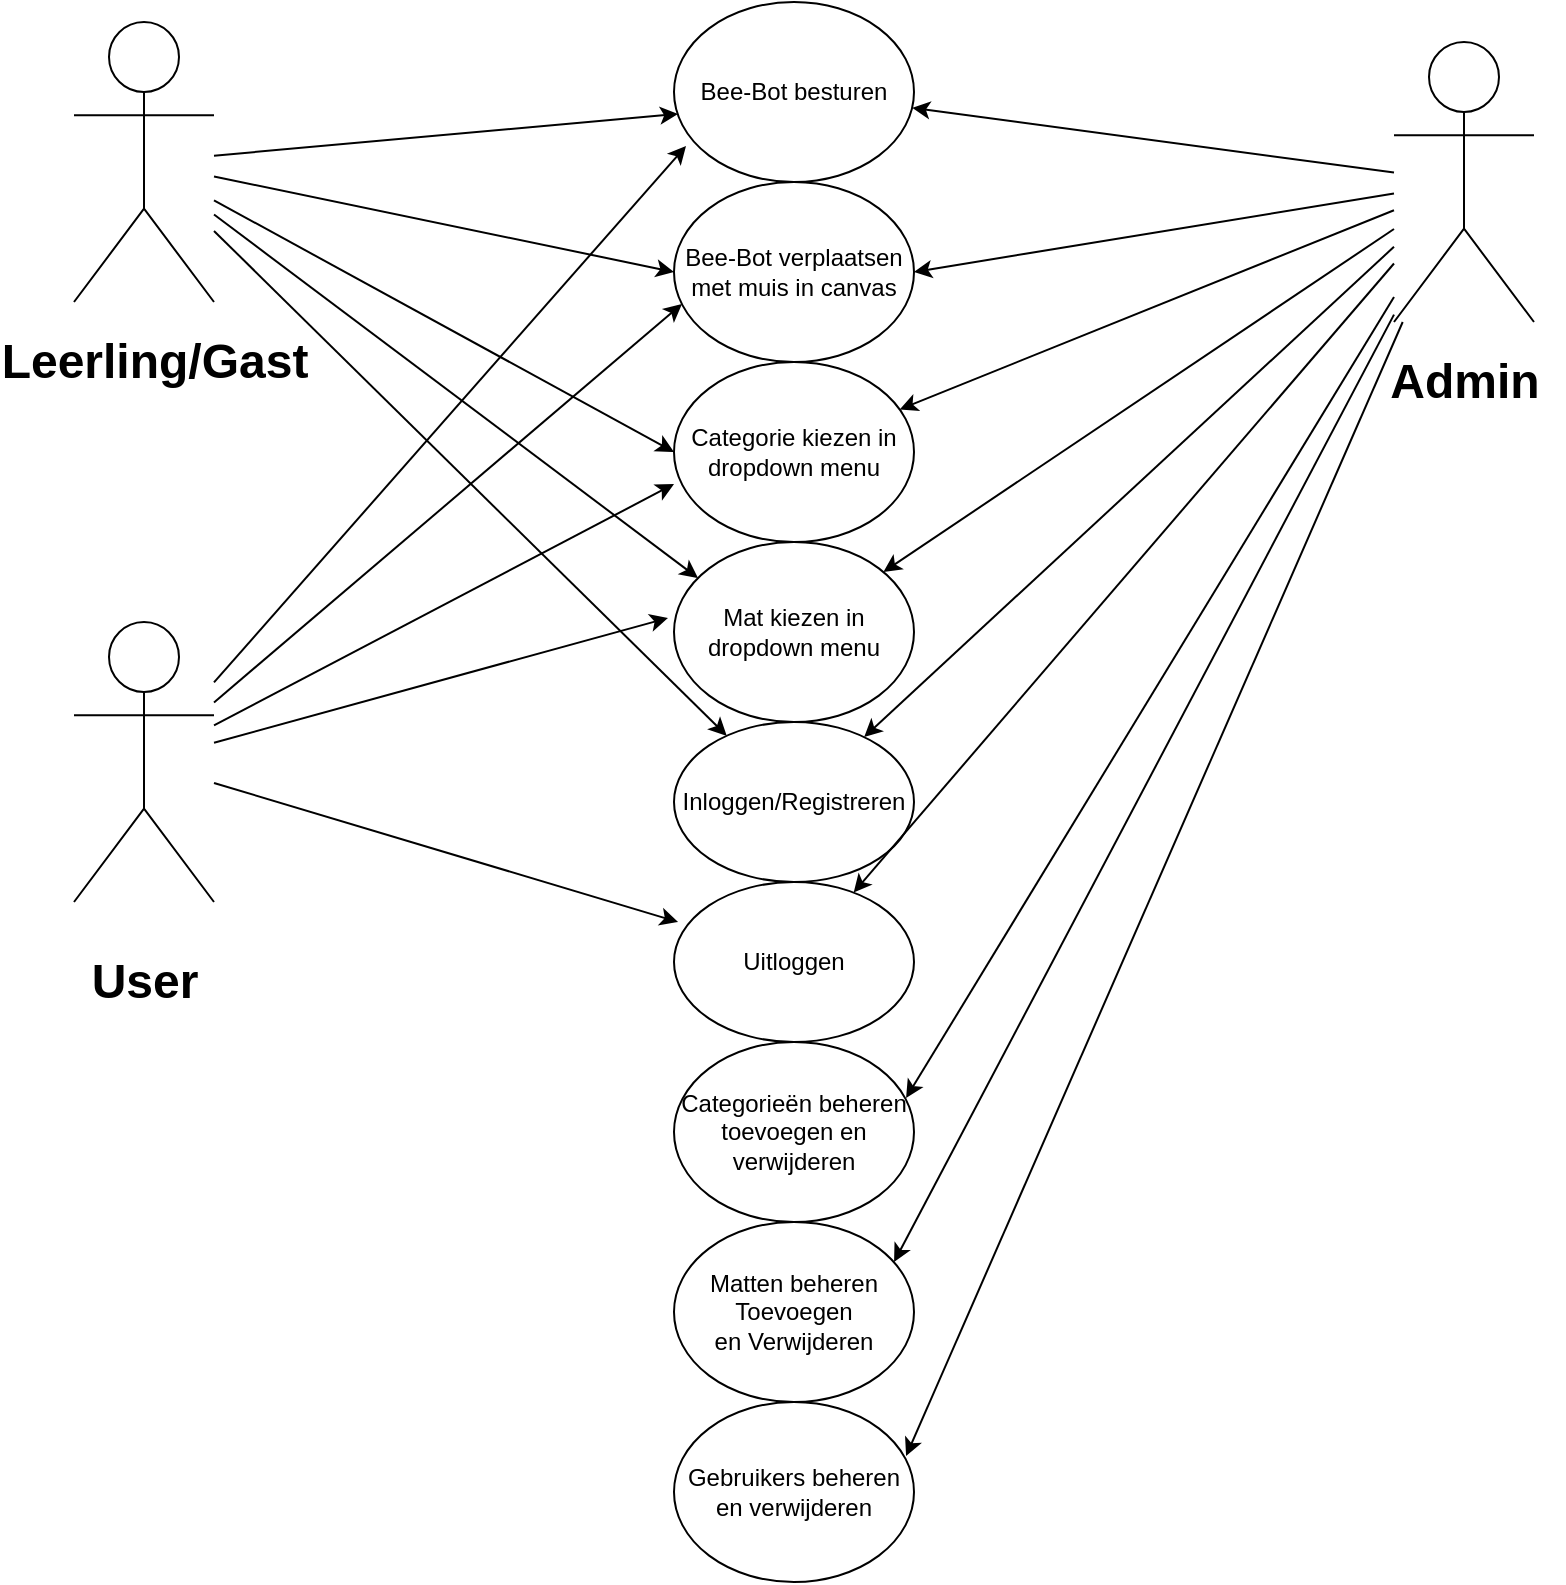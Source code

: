 <mxfile version="14.6.12" type="device"><diagram id="R2lEEEUBdFMjLlhIrx00" name="Page-1"><mxGraphModel dx="1422" dy="763" grid="1" gridSize="10" guides="1" tooltips="1" connect="1" arrows="1" fold="1" page="1" pageScale="1" pageWidth="850" pageHeight="1100" math="0" shadow="0" extFonts="Permanent Marker^https://fonts.googleapis.com/css?family=Permanent+Marker"><root><mxCell id="0"/><mxCell id="1" parent="0"/><object label="Actor" Leerling="" id="htRSiwiwy4oH9dhPjBbc-1"><mxCell style="shape=umlActor;verticalLabelPosition=bottom;verticalAlign=top;html=1;outlineConnect=0;fontFamily=Helvetica;noLabel=1;" parent="1" vertex="1"><mxGeometry x="50" y="30" width="70" height="140" as="geometry"/></mxCell></object><mxCell id="htRSiwiwy4oH9dhPjBbc-2" value="Actor" style="shape=umlActor;verticalLabelPosition=bottom;verticalAlign=top;html=1;outlineConnect=0;noLabel=1;" parent="1" vertex="1"><mxGeometry x="710" y="40" width="70" height="140" as="geometry"/></mxCell><mxCell id="htRSiwiwy4oH9dhPjBbc-5" value="Leerling/Gast" style="text;strokeColor=none;fillColor=none;html=1;fontSize=24;fontStyle=1;verticalAlign=middle;align=center;" parent="1" vertex="1"><mxGeometry x="40" y="180" width="100" height="40" as="geometry"/></mxCell><mxCell id="htRSiwiwy4oH9dhPjBbc-6" value="Admin" style="text;strokeColor=none;fillColor=none;html=1;fontSize=24;fontStyle=1;verticalAlign=middle;align=center;" parent="1" vertex="1"><mxGeometry x="695" y="190" width="100" height="40" as="geometry"/></mxCell><mxCell id="htRSiwiwy4oH9dhPjBbc-7" value="Bee-Bot besturen" style="ellipse;whiteSpace=wrap;html=1;fontFamily=Helvetica;" parent="1" vertex="1"><mxGeometry x="350" y="20" width="120" height="90" as="geometry"/></mxCell><mxCell id="htRSiwiwy4oH9dhPjBbc-9" value="Mat kiezen in dropdown menu" style="ellipse;whiteSpace=wrap;html=1;fontFamily=Helvetica;" parent="1" vertex="1"><mxGeometry x="350" y="290" width="120" height="90" as="geometry"/></mxCell><mxCell id="htRSiwiwy4oH9dhPjBbc-10" value="&lt;div&gt;Matten beheren&lt;/div&gt;&lt;div&gt;Toevoegen&lt;/div&gt;&lt;div&gt;en Verwijderen&lt;br&gt;&lt;/div&gt;" style="ellipse;whiteSpace=wrap;html=1;fontFamily=Helvetica;" parent="1" vertex="1"><mxGeometry x="350" y="630" width="120" height="90" as="geometry"/></mxCell><mxCell id="htRSiwiwy4oH9dhPjBbc-12" value="" style="endArrow=classic;html=1;fontFamily=Helvetica;entryX=0.017;entryY=0.622;entryDx=0;entryDy=0;entryPerimeter=0;" parent="1" source="htRSiwiwy4oH9dhPjBbc-1" target="htRSiwiwy4oH9dhPjBbc-7" edge="1"><mxGeometry width="50" height="50" relative="1" as="geometry"><mxPoint x="130" y="100" as="sourcePoint"/><mxPoint x="330" y="100" as="targetPoint"/></mxGeometry></mxCell><mxCell id="htRSiwiwy4oH9dhPjBbc-13" value="" style="endArrow=classic;html=1;fontFamily=Helvetica;entryX=0.1;entryY=0.2;entryDx=0;entryDy=0;entryPerimeter=0;" parent="1" source="htRSiwiwy4oH9dhPjBbc-1" target="htRSiwiwy4oH9dhPjBbc-9" edge="1"><mxGeometry width="50" height="50" relative="1" as="geometry"><mxPoint x="140" y="110" as="sourcePoint"/><mxPoint x="340" y="180" as="targetPoint"/></mxGeometry></mxCell><mxCell id="htRSiwiwy4oH9dhPjBbc-14" value="" style="endArrow=classic;html=1;fontFamily=Helvetica;entryX=0.917;entryY=0.222;entryDx=0;entryDy=0;entryPerimeter=0;" parent="1" source="htRSiwiwy4oH9dhPjBbc-2" target="htRSiwiwy4oH9dhPjBbc-10" edge="1"><mxGeometry width="50" height="50" relative="1" as="geometry"><mxPoint x="700" y="190" as="sourcePoint"/><mxPoint x="354" y="601" as="targetPoint"/></mxGeometry></mxCell><mxCell id="htRSiwiwy4oH9dhPjBbc-15" value="" style="endArrow=classic;html=1;fontFamily=Helvetica;" parent="1" source="htRSiwiwy4oH9dhPjBbc-2" target="htRSiwiwy4oH9dhPjBbc-9" edge="1"><mxGeometry width="50" height="50" relative="1" as="geometry"><mxPoint x="710" y="120" as="sourcePoint"/><mxPoint x="340" y="200" as="targetPoint"/></mxGeometry></mxCell><mxCell id="htRSiwiwy4oH9dhPjBbc-16" value="" style="endArrow=classic;html=1;fontFamily=Helvetica;" parent="1" source="htRSiwiwy4oH9dhPjBbc-2" target="htRSiwiwy4oH9dhPjBbc-7" edge="1"><mxGeometry width="50" height="50" relative="1" as="geometry"><mxPoint x="120" y="242.25" as="sourcePoint"/><mxPoint x="340" y="157.75" as="targetPoint"/></mxGeometry></mxCell><mxCell id="F3Xp_VFEyazc72Pu_73K-1" value="Categorie kiezen in dropdown menu" style="ellipse;whiteSpace=wrap;html=1;fontFamily=Helvetica;" parent="1" vertex="1"><mxGeometry x="350" y="200" width="120" height="90" as="geometry"/></mxCell><mxCell id="F3Xp_VFEyazc72Pu_73K-2" value="" style="endArrow=classic;html=1;fontFamily=Helvetica;" parent="1" source="htRSiwiwy4oH9dhPjBbc-2" target="F3Xp_VFEyazc72Pu_73K-1" edge="1"><mxGeometry width="50" height="50" relative="1" as="geometry"><mxPoint x="710" y="110" as="sourcePoint"/><mxPoint x="373.057" y="123.026" as="targetPoint"/></mxGeometry></mxCell><mxCell id="F3Xp_VFEyazc72Pu_73K-3" value="" style="endArrow=classic;html=1;fontFamily=Helvetica;entryX=0;entryY=0.5;entryDx=0;entryDy=0;" parent="1" source="htRSiwiwy4oH9dhPjBbc-1" target="F3Xp_VFEyazc72Pu_73K-1" edge="1"><mxGeometry width="50" height="50" relative="1" as="geometry"><mxPoint x="130" y="284.104" as="sourcePoint"/><mxPoint x="365.391" y="203.642" as="targetPoint"/></mxGeometry></mxCell><mxCell id="F3Xp_VFEyazc72Pu_73K-5" value="Categorieën beheren toevoegen en verwijderen " style="ellipse;whiteSpace=wrap;html=1;" parent="1" vertex="1"><mxGeometry x="350" y="540" width="120" height="90" as="geometry"/></mxCell><mxCell id="F3Xp_VFEyazc72Pu_73K-6" value="" style="endArrow=classic;html=1;fontFamily=Helvetica;entryX=0.967;entryY=0.311;entryDx=0;entryDy=0;entryPerimeter=0;" parent="1" source="htRSiwiwy4oH9dhPjBbc-2" target="F3Xp_VFEyazc72Pu_73K-5" edge="1"><mxGeometry width="50" height="50" relative="1" as="geometry"><mxPoint x="680" y="190" as="sourcePoint"/><mxPoint x="363.96" y="510.96" as="targetPoint"/></mxGeometry></mxCell><mxCell id="F3Xp_VFEyazc72Pu_73K-7" value="Inloggen/Registreren" style="ellipse;whiteSpace=wrap;html=1;" parent="1" vertex="1"><mxGeometry x="350" y="380" width="120" height="80" as="geometry"/></mxCell><mxCell id="F3Xp_VFEyazc72Pu_73K-8" value="" style="endArrow=classic;html=1;fontFamily=Helvetica;" parent="1" source="htRSiwiwy4oH9dhPjBbc-1" target="F3Xp_VFEyazc72Pu_73K-7" edge="1"><mxGeometry width="50" height="50" relative="1" as="geometry"><mxPoint x="120" y="462.636" as="sourcePoint"/><mxPoint x="360" y="275" as="targetPoint"/></mxGeometry></mxCell><mxCell id="F3Xp_VFEyazc72Pu_73K-9" value="" style="endArrow=classic;html=1;fontFamily=Helvetica;" parent="1" source="htRSiwiwy4oH9dhPjBbc-2" target="F3Xp_VFEyazc72Pu_73K-7" edge="1"><mxGeometry width="50" height="50" relative="1" as="geometry"><mxPoint x="690" y="140" as="sourcePoint"/><mxPoint x="370" y="285" as="targetPoint"/></mxGeometry></mxCell><mxCell id="F3Xp_VFEyazc72Pu_73K-10" value="Uitloggen" style="ellipse;whiteSpace=wrap;html=1;" parent="1" vertex="1"><mxGeometry x="350" y="460" width="120" height="80" as="geometry"/></mxCell><mxCell id="F3Xp_VFEyazc72Pu_73K-11" value="" style="endArrow=classic;html=1;fontFamily=Helvetica;" parent="1" source="htRSiwiwy4oH9dhPjBbc-2" target="F3Xp_VFEyazc72Pu_73K-10" edge="1"><mxGeometry width="50" height="50" relative="1" as="geometry"><mxPoint x="690" y="160" as="sourcePoint"/><mxPoint x="360" y="350" as="targetPoint"/></mxGeometry></mxCell><mxCell id="F3Xp_VFEyazc72Pu_73K-12" value="Bee-Bot verplaatsen met muis in canvas" style="ellipse;whiteSpace=wrap;html=1;fontFamily=Helvetica;" parent="1" vertex="1"><mxGeometry x="350" y="110" width="120" height="90" as="geometry"/></mxCell><mxCell id="F3Xp_VFEyazc72Pu_73K-13" value="" style="endArrow=classic;html=1;fontFamily=Helvetica;entryX=0;entryY=0.5;entryDx=0;entryDy=0;" parent="1" source="htRSiwiwy4oH9dhPjBbc-1" target="F3Xp_VFEyazc72Pu_73K-12" edge="1"><mxGeometry width="50" height="50" relative="1" as="geometry"><mxPoint x="120" y="115.702" as="sourcePoint"/><mxPoint x="362.04" y="85.98" as="targetPoint"/></mxGeometry></mxCell><mxCell id="F3Xp_VFEyazc72Pu_73K-14" value="" style="endArrow=classic;html=1;fontFamily=Helvetica;entryX=1;entryY=0.5;entryDx=0;entryDy=0;" parent="1" source="htRSiwiwy4oH9dhPjBbc-2" target="F3Xp_VFEyazc72Pu_73K-12" edge="1"><mxGeometry width="50" height="50" relative="1" as="geometry"><mxPoint x="710" y="110" as="sourcePoint"/><mxPoint x="372.04" y="95.98" as="targetPoint"/></mxGeometry></mxCell><object label="Actor" Leerling="" id="Xz4k5JRcj7aKGAagfe0j-1"><mxCell style="shape=umlActor;verticalLabelPosition=bottom;verticalAlign=top;html=1;outlineConnect=0;fontFamily=Helvetica;noLabel=1;" parent="1" vertex="1"><mxGeometry x="50" y="330" width="70" height="140" as="geometry"/></mxCell></object><mxCell id="Xz4k5JRcj7aKGAagfe0j-3" value="User" style="text;strokeColor=none;fillColor=none;html=1;fontSize=24;fontStyle=1;verticalAlign=middle;align=center;" parent="1" vertex="1"><mxGeometry x="35" y="490" width="100" height="40" as="geometry"/></mxCell><mxCell id="Xz4k5JRcj7aKGAagfe0j-4" value="Gebruikers beheren en verwijderen" style="ellipse;whiteSpace=wrap;html=1;fontFamily=Helvetica;" parent="1" vertex="1"><mxGeometry x="350" y="720" width="120" height="90" as="geometry"/></mxCell><mxCell id="Xz4k5JRcj7aKGAagfe0j-5" value="" style="endArrow=classic;html=1;fontFamily=Helvetica;entryX=0.967;entryY=0.3;entryDx=0;entryDy=0;entryPerimeter=0;" parent="1" source="htRSiwiwy4oH9dhPjBbc-2" target="Xz4k5JRcj7aKGAagfe0j-4" edge="1"><mxGeometry width="50" height="50" relative="1" as="geometry"><mxPoint x="710" y="200" as="sourcePoint"/><mxPoint x="470.04" y="659.98" as="targetPoint"/></mxGeometry></mxCell><mxCell id="Xz4k5JRcj7aKGAagfe0j-6" value="" style="endArrow=classic;html=1;fontFamily=Helvetica;entryX=0.05;entryY=0.8;entryDx=0;entryDy=0;entryPerimeter=0;" parent="1" source="Xz4k5JRcj7aKGAagfe0j-1" target="htRSiwiwy4oH9dhPjBbc-7" edge="1"><mxGeometry width="50" height="50" relative="1" as="geometry"><mxPoint x="110" y="270.985" as="sourcePoint"/><mxPoint x="352.04" y="250" as="targetPoint"/></mxGeometry></mxCell><mxCell id="Xz4k5JRcj7aKGAagfe0j-7" value="" style="endArrow=classic;html=1;fontFamily=Helvetica;entryX=0.033;entryY=0.678;entryDx=0;entryDy=0;entryPerimeter=0;" parent="1" source="Xz4k5JRcj7aKGAagfe0j-1" target="F3Xp_VFEyazc72Pu_73K-12" edge="1"><mxGeometry width="50" height="50" relative="1" as="geometry"><mxPoint x="120" y="280.985" as="sourcePoint"/><mxPoint x="366" y="102" as="targetPoint"/></mxGeometry></mxCell><mxCell id="Xz4k5JRcj7aKGAagfe0j-8" value="" style="endArrow=classic;html=1;fontFamily=Helvetica;entryX=0;entryY=0.678;entryDx=0;entryDy=0;entryPerimeter=0;" parent="1" source="Xz4k5JRcj7aKGAagfe0j-1" target="F3Xp_VFEyazc72Pu_73K-1" edge="1"><mxGeometry width="50" height="50" relative="1" as="geometry"><mxPoint x="130" y="330" as="sourcePoint"/><mxPoint x="376" y="112" as="targetPoint"/></mxGeometry></mxCell><mxCell id="Xz4k5JRcj7aKGAagfe0j-9" value="" style="endArrow=classic;html=1;fontFamily=Helvetica;entryX=-0.025;entryY=0.422;entryDx=0;entryDy=0;entryPerimeter=0;" parent="1" source="Xz4k5JRcj7aKGAagfe0j-1" target="htRSiwiwy4oH9dhPjBbc-9" edge="1"><mxGeometry width="50" height="50" relative="1" as="geometry"><mxPoint x="140" y="360" as="sourcePoint"/><mxPoint x="386" y="122" as="targetPoint"/></mxGeometry></mxCell><mxCell id="Xz4k5JRcj7aKGAagfe0j-10" value="" style="endArrow=classic;html=1;fontFamily=Helvetica;entryX=0.017;entryY=0.25;entryDx=0;entryDy=0;entryPerimeter=0;" parent="1" source="Xz4k5JRcj7aKGAagfe0j-1" target="F3Xp_VFEyazc72Pu_73K-10" edge="1"><mxGeometry width="50" height="50" relative="1" as="geometry"><mxPoint x="130" y="370" as="sourcePoint"/><mxPoint x="396" y="132" as="targetPoint"/></mxGeometry></mxCell></root></mxGraphModel></diagram></mxfile>